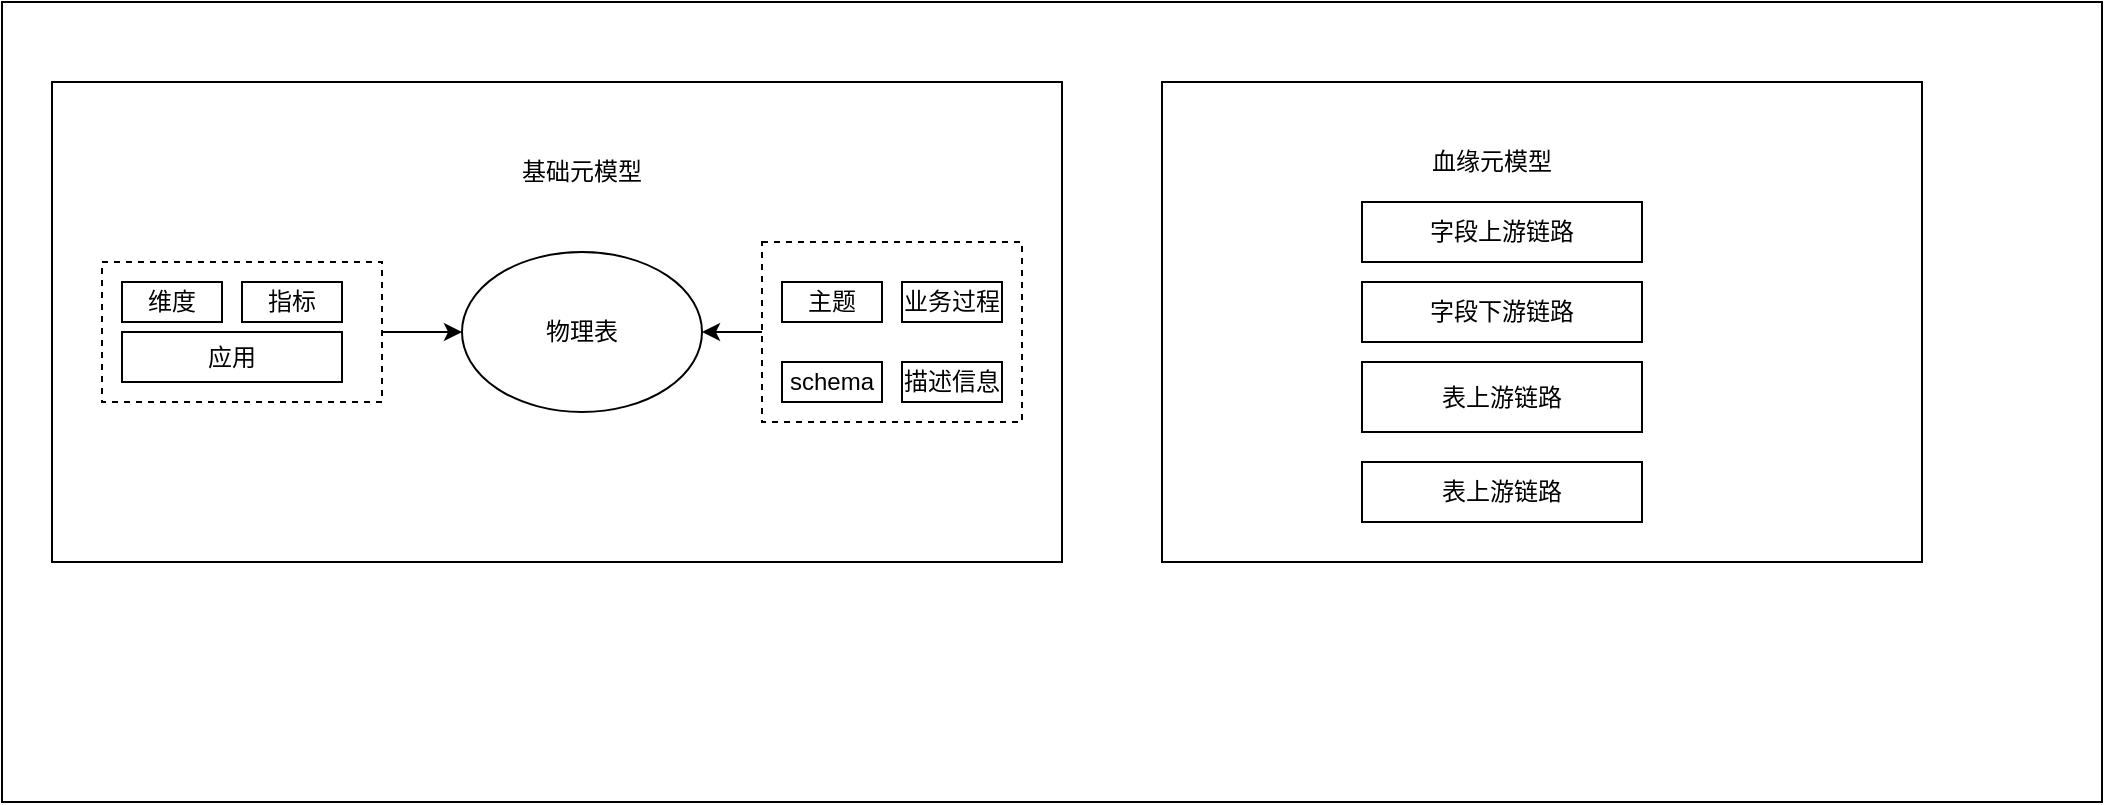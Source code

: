 <mxfile version="18.1.1" type="github">
  <diagram id="0D5N7tOM5Ok6IO-NR41f" name="第 1 页">
    <mxGraphModel dx="1422" dy="706" grid="1" gridSize="10" guides="1" tooltips="1" connect="1" arrows="1" fold="1" page="1" pageScale="1" pageWidth="1169" pageHeight="1654" math="0" shadow="0">
      <root>
        <mxCell id="0" />
        <mxCell id="1" parent="0" />
        <mxCell id="5FTFyiR6KJ_-1NqEHvR--1" value="" style="rounded=0;whiteSpace=wrap;html=1;" vertex="1" parent="1">
          <mxGeometry x="40" y="120" width="1050" height="400" as="geometry" />
        </mxCell>
        <mxCell id="5FTFyiR6KJ_-1NqEHvR--3" value="" style="rounded=0;whiteSpace=wrap;html=1;" vertex="1" parent="1">
          <mxGeometry x="65" y="160" width="505" height="240" as="geometry" />
        </mxCell>
        <mxCell id="5FTFyiR6KJ_-1NqEHvR--7" value="" style="edgeStyle=orthogonalEdgeStyle;rounded=0;orthogonalLoop=1;jettySize=auto;html=1;" edge="1" parent="1" source="5FTFyiR6KJ_-1NqEHvR--4" target="5FTFyiR6KJ_-1NqEHvR--6">
          <mxGeometry relative="1" as="geometry" />
        </mxCell>
        <mxCell id="5FTFyiR6KJ_-1NqEHvR--4" value="" style="rounded=0;whiteSpace=wrap;html=1;dashed=1;" vertex="1" parent="1">
          <mxGeometry x="90" y="250" width="140" height="70" as="geometry" />
        </mxCell>
        <mxCell id="5FTFyiR6KJ_-1NqEHvR--5" value="基础元模型" style="text;html=1;strokeColor=none;fillColor=none;align=center;verticalAlign=middle;whiteSpace=wrap;rounded=0;dashed=1;" vertex="1" parent="1">
          <mxGeometry x="290" y="190" width="80" height="30" as="geometry" />
        </mxCell>
        <mxCell id="5FTFyiR6KJ_-1NqEHvR--6" value="物理表" style="ellipse;whiteSpace=wrap;html=1;" vertex="1" parent="1">
          <mxGeometry x="270" y="245" width="120" height="80" as="geometry" />
        </mxCell>
        <mxCell id="5FTFyiR6KJ_-1NqEHvR--8" value="维度" style="rounded=0;whiteSpace=wrap;html=1;" vertex="1" parent="1">
          <mxGeometry x="100" y="260" width="50" height="20" as="geometry" />
        </mxCell>
        <mxCell id="5FTFyiR6KJ_-1NqEHvR--9" value="指标&lt;span style=&quot;color: rgba(0, 0, 0, 0); font-family: monospace; font-size: 0px; text-align: start;&quot;&gt;%3CmxGraphModel%3E%3Croot%3E%3CmxCell%20id%3D%220%22%2F%3E%3CmxCell%20id%3D%221%22%20parent%3D%220%22%2F%3E%3CmxCell%20id%3D%222%22%20value%3D%22%E7%BB%B4%E5%BA%A6%22%20style%3D%22rounded%3D0%3BwhiteSpace%3Dwrap%3Bhtml%3D1%3B%22%20vertex%3D%221%22%20parent%3D%221%22%3E%3CmxGeometry%20x%3D%22120%22%20y%3D%22260%22%20width%3D%2250%22%20height%3D%2220%22%20as%3D%22geometry%22%2F%3E%3C%2FmxCell%3E%3C%2Froot%3E%3C%2FmxGraphModel%3E&lt;/span&gt;" style="rounded=0;whiteSpace=wrap;html=1;" vertex="1" parent="1">
          <mxGeometry x="160" y="260" width="50" height="20" as="geometry" />
        </mxCell>
        <mxCell id="5FTFyiR6KJ_-1NqEHvR--10" value="应用" style="rounded=0;whiteSpace=wrap;html=1;" vertex="1" parent="1">
          <mxGeometry x="100" y="285" width="110" height="25" as="geometry" />
        </mxCell>
        <mxCell id="5FTFyiR6KJ_-1NqEHvR--22" value="" style="edgeStyle=orthogonalEdgeStyle;rounded=0;orthogonalLoop=1;jettySize=auto;html=1;" edge="1" parent="1" source="5FTFyiR6KJ_-1NqEHvR--13" target="5FTFyiR6KJ_-1NqEHvR--6">
          <mxGeometry relative="1" as="geometry" />
        </mxCell>
        <mxCell id="5FTFyiR6KJ_-1NqEHvR--13" value="" style="rounded=0;whiteSpace=wrap;html=1;dashed=1;" vertex="1" parent="1">
          <mxGeometry x="420" y="240" width="130" height="90" as="geometry" />
        </mxCell>
        <mxCell id="5FTFyiR6KJ_-1NqEHvR--14" value="主题" style="rounded=0;whiteSpace=wrap;html=1;" vertex="1" parent="1">
          <mxGeometry x="430" y="260" width="50" height="20" as="geometry" />
        </mxCell>
        <mxCell id="5FTFyiR6KJ_-1NqEHvR--15" value="业务过程" style="rounded=0;whiteSpace=wrap;html=1;" vertex="1" parent="1">
          <mxGeometry x="490" y="260" width="50" height="20" as="geometry" />
        </mxCell>
        <mxCell id="5FTFyiR6KJ_-1NqEHvR--16" value="schema" style="rounded=0;whiteSpace=wrap;html=1;" vertex="1" parent="1">
          <mxGeometry x="430" y="300" width="50" height="20" as="geometry" />
        </mxCell>
        <mxCell id="5FTFyiR6KJ_-1NqEHvR--17" value="描述信息" style="rounded=0;whiteSpace=wrap;html=1;" vertex="1" parent="1">
          <mxGeometry x="490" y="300" width="50" height="20" as="geometry" />
        </mxCell>
        <mxCell id="5FTFyiR6KJ_-1NqEHvR--24" value="" style="rounded=0;whiteSpace=wrap;html=1;" vertex="1" parent="1">
          <mxGeometry x="620" y="160" width="380" height="240" as="geometry" />
        </mxCell>
        <mxCell id="5FTFyiR6KJ_-1NqEHvR--25" value="血缘元模型" style="text;html=1;strokeColor=none;fillColor=none;align=center;verticalAlign=middle;whiteSpace=wrap;rounded=0;" vertex="1" parent="1">
          <mxGeometry x="740" y="190" width="90" height="20" as="geometry" />
        </mxCell>
        <mxCell id="5FTFyiR6KJ_-1NqEHvR--26" value="字段上游链路" style="rounded=0;whiteSpace=wrap;html=1;" vertex="1" parent="1">
          <mxGeometry x="720" y="220" width="140" height="30" as="geometry" />
        </mxCell>
        <mxCell id="5FTFyiR6KJ_-1NqEHvR--27" value="字段下游链路" style="rounded=0;whiteSpace=wrap;html=1;" vertex="1" parent="1">
          <mxGeometry x="720" y="260" width="140" height="30" as="geometry" />
        </mxCell>
        <mxCell id="5FTFyiR6KJ_-1NqEHvR--28" value="表上游链路" style="rounded=0;whiteSpace=wrap;html=1;" vertex="1" parent="1">
          <mxGeometry x="720" y="300" width="140" height="35" as="geometry" />
        </mxCell>
        <mxCell id="5FTFyiR6KJ_-1NqEHvR--29" value="表上游链路" style="rounded=0;whiteSpace=wrap;html=1;" vertex="1" parent="1">
          <mxGeometry x="720" y="350" width="140" height="30" as="geometry" />
        </mxCell>
      </root>
    </mxGraphModel>
  </diagram>
</mxfile>

